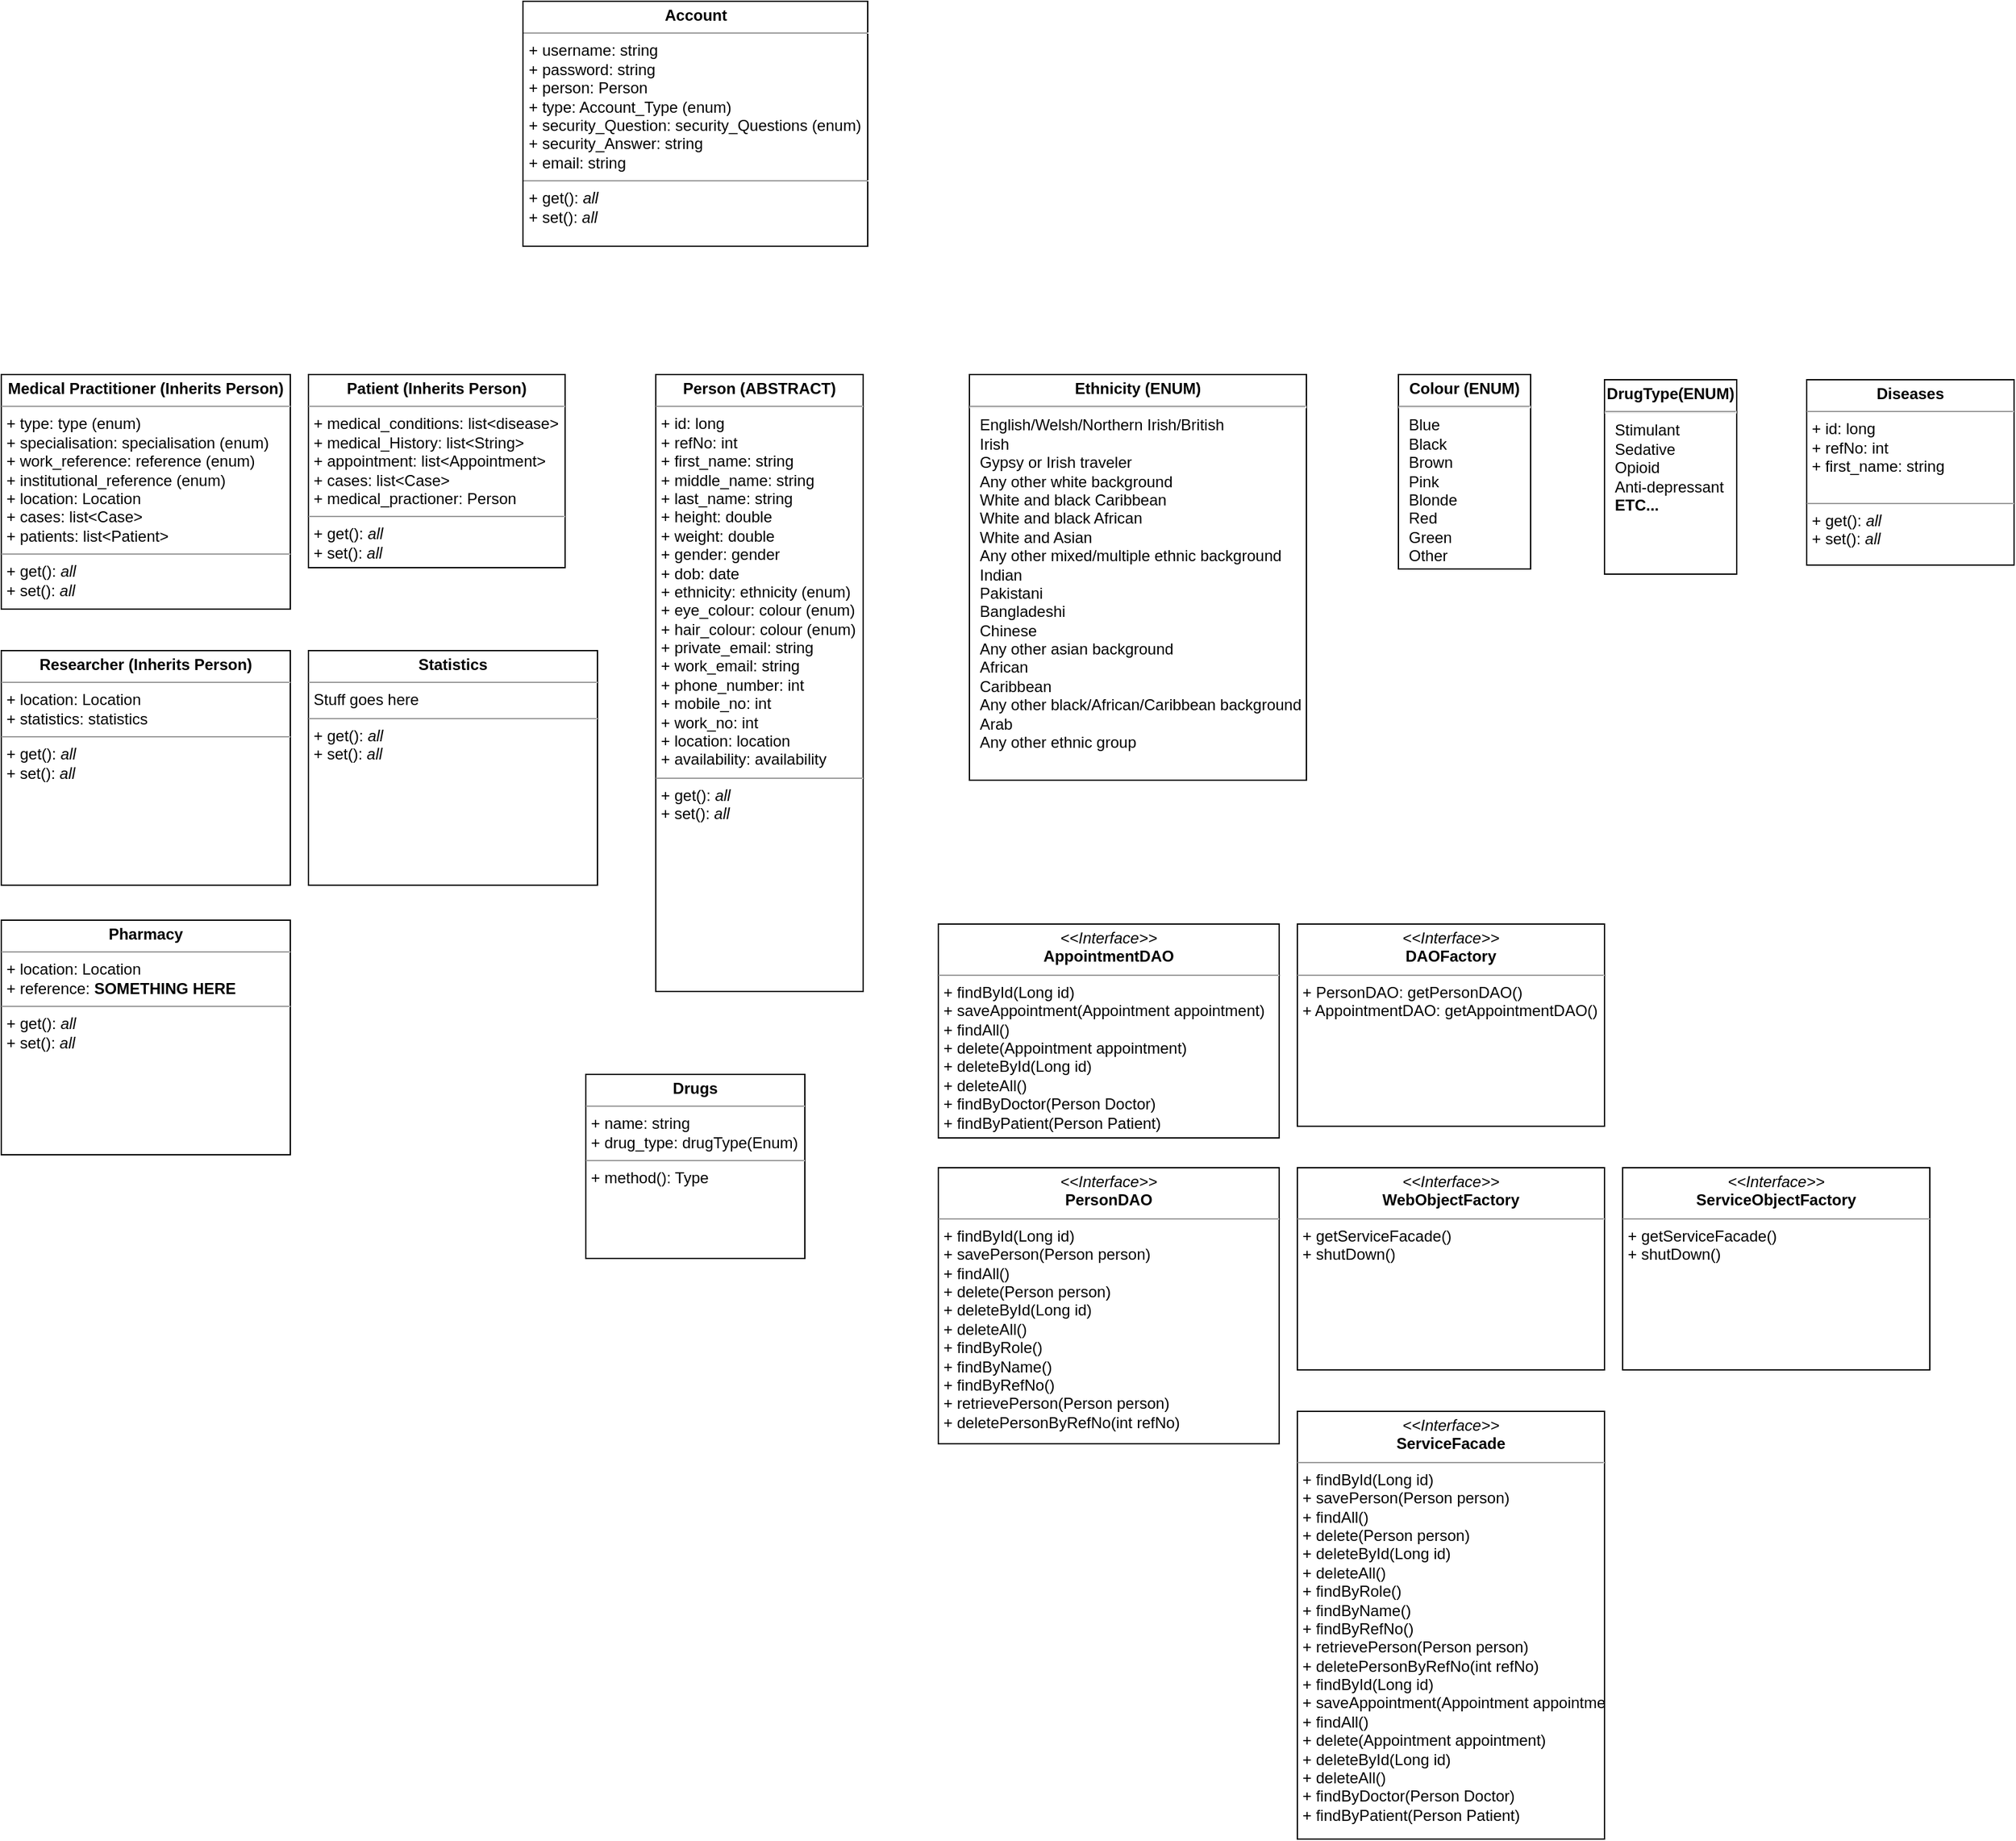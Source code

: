 <mxfile version="12.7.3" type="device"><diagram id="IaRB0hSCrIcvMKdp6ZIT" name="Page-1"><mxGraphModel dx="-7650" dy="3142" grid="0" gridSize="10" guides="1" tooltips="1" connect="1" arrows="1" fold="1" page="0" pageScale="1" pageWidth="827" pageHeight="1169" math="0" shadow="0"><root><mxCell id="0"/><mxCell id="1" parent="0"/><mxCell id="WB3Wu1iv00L5q_47RCzI-1" value="&lt;p style=&quot;margin: 0px ; margin-top: 4px ; text-align: center&quot;&gt;&lt;b&gt;Person (ABSTRACT)&lt;/b&gt;&lt;/p&gt;&lt;hr size=&quot;1&quot;&gt;&lt;p style=&quot;margin: 0px ; margin-left: 4px&quot;&gt;+ id: long&lt;br&gt;&lt;/p&gt;&lt;p style=&quot;margin: 0px ; margin-left: 4px&quot;&gt;+ refNo: int&lt;/p&gt;&lt;p style=&quot;margin: 0px ; margin-left: 4px&quot;&gt;+ first_name: string&lt;/p&gt;&lt;p style=&quot;margin: 0px ; margin-left: 4px&quot;&gt;+ middle_name: string&lt;br&gt;&lt;/p&gt;&lt;p style=&quot;margin: 0px ; margin-left: 4px&quot;&gt;+ last_name: string&lt;br&gt;&lt;/p&gt;&lt;p style=&quot;margin: 0px ; margin-left: 4px&quot;&gt;+ height: double&lt;br&gt;&lt;/p&gt;&lt;p style=&quot;margin: 0px ; margin-left: 4px&quot;&gt;+ weight: double&lt;br&gt;&lt;/p&gt;&lt;p style=&quot;margin: 0px ; margin-left: 4px&quot;&gt;+ gender: gender&lt;br&gt;&lt;/p&gt;&lt;p style=&quot;margin: 0px ; margin-left: 4px&quot;&gt;+ dob: date&lt;br&gt;&lt;/p&gt;&lt;p style=&quot;margin: 0px ; margin-left: 4px&quot;&gt;+ ethnicity: ethnicity (enum)&lt;br&gt;&lt;/p&gt;&lt;p style=&quot;margin: 0px ; margin-left: 4px&quot;&gt;+ eye_colour: colour (enum)&lt;br&gt;&lt;/p&gt;&lt;p style=&quot;margin: 0px ; margin-left: 4px&quot;&gt;+ hair_colour: colour (enum)&lt;br&gt;&lt;/p&gt;&lt;p style=&quot;margin: 0px ; margin-left: 4px&quot;&gt;+ private_email: string&lt;br&gt;&lt;/p&gt;&lt;p style=&quot;margin: 0px ; margin-left: 4px&quot;&gt;+ work_email: string&lt;br&gt;&lt;/p&gt;&lt;p style=&quot;margin: 0px ; margin-left: 4px&quot;&gt;+ phone_number: int&lt;br&gt;&lt;/p&gt;&lt;p style=&quot;margin: 0px ; margin-left: 4px&quot;&gt;+ mobile_no: int&lt;br&gt;&lt;/p&gt;&lt;p style=&quot;margin: 0px ; margin-left: 4px&quot;&gt;+ work_no: int&lt;br&gt;&lt;/p&gt;&lt;p style=&quot;margin: 0px ; margin-left: 4px&quot;&gt;+ location: location&lt;/p&gt;&lt;p style=&quot;margin: 0px ; margin-left: 4px&quot;&gt;+ availability: availability&lt;/p&gt;&lt;hr size=&quot;1&quot;&gt;&lt;p style=&quot;margin: 0px ; margin-left: 4px&quot;&gt;+ get(): &lt;i&gt;all&lt;/i&gt;&lt;/p&gt;&lt;p style=&quot;margin: 0px ; margin-left: 4px&quot;&gt;+ set(): &lt;i&gt;all&lt;/i&gt;&lt;/p&gt;" style="verticalAlign=top;align=left;overflow=fill;fontSize=12;fontFamily=Helvetica;html=1;" vertex="1" parent="1"><mxGeometry x="9296" y="-2166" width="160" height="476" as="geometry"/></mxCell><mxCell id="WB3Wu1iv00L5q_47RCzI-3" value="&lt;p style=&quot;margin: 4px 0px 0px ; text-align: center&quot;&gt;&lt;b&gt;Ethnicity (ENUM)&lt;/b&gt;&lt;/p&gt;&lt;hr&gt;&lt;p style=&quot;margin: 0px ; margin-left: 8px&quot;&gt;English/Welsh/Northern Irish/British&lt;/p&gt;&lt;p style=&quot;margin: 0px ; margin-left: 8px&quot;&gt;Irish&lt;/p&gt;&lt;p style=&quot;margin: 0px ; margin-left: 8px&quot;&gt;Gypsy or Irish traveler&lt;/p&gt;&lt;p style=&quot;margin: 0px ; margin-left: 8px&quot;&gt;Any other white background&lt;/p&gt;&lt;p style=&quot;margin: 0px ; margin-left: 8px&quot;&gt;White and black Caribbean&lt;/p&gt;&lt;p style=&quot;margin: 0px ; margin-left: 8px&quot;&gt;White and black African&lt;br&gt;&lt;/p&gt;&lt;p style=&quot;margin: 0px ; margin-left: 8px&quot;&gt;White and Asian&lt;br&gt;&lt;/p&gt;&lt;p style=&quot;margin: 0px ; margin-left: 8px&quot;&gt;Any other mixed/multiple ethnic background&lt;/p&gt;&lt;p style=&quot;margin: 0px ; margin-left: 8px&quot;&gt;Indian&lt;/p&gt;&lt;p style=&quot;margin: 0px ; margin-left: 8px&quot;&gt;Pakistani&lt;/p&gt;&lt;p style=&quot;margin: 0px ; margin-left: 8px&quot;&gt;Bangladeshi&lt;/p&gt;&lt;p style=&quot;margin: 0px ; margin-left: 8px&quot;&gt;Chinese&lt;/p&gt;&lt;p style=&quot;margin: 0px ; margin-left: 8px&quot;&gt;Any other asian background&lt;/p&gt;&lt;p style=&quot;margin: 0px ; margin-left: 8px&quot;&gt;African&lt;/p&gt;&lt;p style=&quot;margin: 0px ; margin-left: 8px&quot;&gt;Caribbean&lt;/p&gt;&lt;p style=&quot;margin: 0px ; margin-left: 8px&quot;&gt;Any other black/African/Caribbean background&lt;/p&gt;&lt;p style=&quot;margin: 0px ; margin-left: 8px&quot;&gt;Arab&lt;/p&gt;&lt;p style=&quot;margin: 0px ; margin-left: 8px&quot;&gt;Any other ethnic group&lt;/p&gt;" style="verticalAlign=top;align=left;overflow=fill;fontSize=12;fontFamily=Helvetica;html=1;" vertex="1" parent="1"><mxGeometry x="9538" y="-2166" width="260" height="313" as="geometry"/></mxCell><mxCell id="WB3Wu1iv00L5q_47RCzI-4" value="&lt;p style=&quot;margin: 4px 0px 0px ; text-align: center&quot;&gt;&lt;b&gt;Colour (ENUM)&lt;/b&gt;&lt;/p&gt;&lt;hr&gt;&lt;p style=&quot;margin: 0px ; margin-left: 8px&quot;&gt;Blue&lt;/p&gt;&lt;p style=&quot;margin: 0px ; margin-left: 8px&quot;&gt;Black&lt;/p&gt;&lt;p style=&quot;margin: 0px ; margin-left: 8px&quot;&gt;Brown&lt;/p&gt;&lt;p style=&quot;margin: 0px ; margin-left: 8px&quot;&gt;Pink&lt;/p&gt;&lt;p style=&quot;margin: 0px ; margin-left: 8px&quot;&gt;Blonde&lt;/p&gt;&lt;p style=&quot;margin: 0px ; margin-left: 8px&quot;&gt;Red&lt;/p&gt;&lt;p style=&quot;margin: 0px ; margin-left: 8px&quot;&gt;Green&lt;/p&gt;&lt;p style=&quot;margin: 0px ; margin-left: 8px&quot;&gt;Other&lt;/p&gt;" style="verticalAlign=top;align=left;overflow=fill;fontSize=12;fontFamily=Helvetica;html=1;" vertex="1" parent="1"><mxGeometry x="9869" y="-2166" width="102" height="150" as="geometry"/></mxCell><mxCell id="WB3Wu1iv00L5q_47RCzI-6" value="&lt;p style=&quot;margin: 0px ; margin-top: 4px ; text-align: center&quot;&gt;&lt;i&gt;&amp;lt;&amp;lt;Interface&amp;gt;&amp;gt;&lt;/i&gt;&lt;br&gt;&lt;b&gt;DAOFactory&lt;/b&gt;&lt;/p&gt;&lt;hr size=&quot;1&quot;&gt;&lt;p style=&quot;margin: 0px ; margin-left: 4px&quot;&gt;&lt;/p&gt;&lt;p style=&quot;margin: 0px ; margin-left: 4px&quot;&gt;+ PersonDAO: getPersonDAO()&lt;br&gt;+ AppointmentDAO: getAppointmentDAO()&lt;br&gt;&lt;/p&gt;" style="verticalAlign=top;align=left;overflow=fill;fontSize=12;fontFamily=Helvetica;html=1;" vertex="1" parent="1"><mxGeometry x="9791" y="-1742" width="237" height="156" as="geometry"/></mxCell><mxCell id="WB3Wu1iv00L5q_47RCzI-7" value="&lt;p style=&quot;margin: 0px ; margin-top: 4px ; text-align: center&quot;&gt;&lt;i&gt;&amp;lt;&amp;lt;Interface&amp;gt;&amp;gt;&lt;/i&gt;&lt;br&gt;&lt;b&gt;AppointmentDAO&lt;/b&gt;&lt;/p&gt;&lt;hr size=&quot;1&quot;&gt;&lt;p style=&quot;margin: 0px ; margin-left: 4px&quot;&gt;&lt;/p&gt;&lt;p style=&quot;margin: 0px ; margin-left: 4px&quot;&gt;+ findById(Long id)&lt;/p&gt;&lt;p style=&quot;margin: 0px ; margin-left: 4px&quot;&gt;+ saveAppointment(Appointment appointment)&lt;/p&gt;&lt;p style=&quot;margin: 0px ; margin-left: 4px&quot;&gt;+ findAll()&lt;/p&gt;&lt;p style=&quot;margin: 0px ; margin-left: 4px&quot;&gt;+ delete(Appointment appointment)&lt;/p&gt;&lt;p style=&quot;margin: 0px ; margin-left: 4px&quot;&gt;+ deleteById(Long id)&lt;/p&gt;&lt;p style=&quot;margin: 0px ; margin-left: 4px&quot;&gt;+ deleteAll()&lt;/p&gt;&lt;p style=&quot;margin: 0px ; margin-left: 4px&quot;&gt;+ findByDoctor(Person Doctor)&lt;/p&gt;&lt;p style=&quot;margin: 0px ; margin-left: 4px&quot;&gt;+ findByPatient(Person Patient)&lt;/p&gt;" style="verticalAlign=top;align=left;overflow=fill;fontSize=12;fontFamily=Helvetica;html=1;" vertex="1" parent="1"><mxGeometry x="9514" y="-1742" width="263" height="165" as="geometry"/></mxCell><mxCell id="WB3Wu1iv00L5q_47RCzI-8" value="&lt;p style=&quot;margin: 0px ; margin-top: 4px ; text-align: center&quot;&gt;&lt;i&gt;&amp;lt;&amp;lt;Interface&amp;gt;&amp;gt;&lt;/i&gt;&lt;br&gt;&lt;b&gt;PersonDAO&lt;/b&gt;&lt;/p&gt;&lt;hr size=&quot;1&quot;&gt;&lt;p style=&quot;margin: 0px ; margin-left: 4px&quot;&gt;&lt;/p&gt;&lt;p style=&quot;margin: 0px ; margin-left: 4px&quot;&gt;+ findById(Long id)&lt;/p&gt;&lt;p style=&quot;margin: 0px ; margin-left: 4px&quot;&gt;+ savePerson(Person person)&lt;/p&gt;&lt;p style=&quot;margin: 0px ; margin-left: 4px&quot;&gt;+ findAll()&lt;/p&gt;&lt;p style=&quot;margin: 0px ; margin-left: 4px&quot;&gt;+ delete(Person person)&lt;/p&gt;&lt;p style=&quot;margin: 0px ; margin-left: 4px&quot;&gt;+ deleteById(Long id)&lt;/p&gt;&lt;p style=&quot;margin: 0px ; margin-left: 4px&quot;&gt;+ deleteAll()&lt;/p&gt;&lt;p style=&quot;margin: 0px ; margin-left: 4px&quot;&gt;+ findByRole()&lt;/p&gt;&lt;p style=&quot;margin: 0px ; margin-left: 4px&quot;&gt;+ findByName()&lt;/p&gt;&lt;p style=&quot;margin: 0px ; margin-left: 4px&quot;&gt;+ findByRefNo()&lt;/p&gt;&lt;p style=&quot;margin: 0px ; margin-left: 4px&quot;&gt;+ retrievePerson(Person person)&lt;/p&gt;&lt;p style=&quot;margin: 0px ; margin-left: 4px&quot;&gt;+ deletePersonByRefNo(int refNo)&lt;/p&gt;" style="verticalAlign=top;align=left;overflow=fill;fontSize=12;fontFamily=Helvetica;html=1;" vertex="1" parent="1"><mxGeometry x="9514" y="-1554" width="263" height="213" as="geometry"/></mxCell><mxCell id="WB3Wu1iv00L5q_47RCzI-9" value="&lt;p style=&quot;margin: 0px ; margin-top: 4px ; text-align: center&quot;&gt;&lt;i&gt;&amp;lt;&amp;lt;Interface&amp;gt;&amp;gt;&lt;/i&gt;&lt;br&gt;&lt;b&gt;WebObjectFactory&lt;/b&gt;&lt;/p&gt;&lt;hr size=&quot;1&quot;&gt;&lt;p style=&quot;margin: 0px ; margin-left: 4px&quot;&gt;&lt;/p&gt;&lt;p style=&quot;margin: 0px ; margin-left: 4px&quot;&gt;+ getServiceFacade()&lt;br&gt;+ shutDown()&lt;br&gt;&lt;/p&gt;" style="verticalAlign=top;align=left;overflow=fill;fontSize=12;fontFamily=Helvetica;html=1;" vertex="1" parent="1"><mxGeometry x="9791" y="-1554" width="237" height="156" as="geometry"/></mxCell><mxCell id="WB3Wu1iv00L5q_47RCzI-10" value="&lt;p style=&quot;margin: 0px ; margin-top: 4px ; text-align: center&quot;&gt;&lt;i&gt;&amp;lt;&amp;lt;Interface&amp;gt;&amp;gt;&lt;/i&gt;&lt;br&gt;&lt;b&gt;ServiceObjectFactory&lt;/b&gt;&lt;/p&gt;&lt;hr size=&quot;1&quot;&gt;&lt;p style=&quot;margin: 0px ; margin-left: 4px&quot;&gt;&lt;/p&gt;&lt;p style=&quot;margin: 0px ; margin-left: 4px&quot;&gt;+ getServiceFacade()&lt;br&gt;+ shutDown()&lt;br&gt;&lt;/p&gt;" style="verticalAlign=top;align=left;overflow=fill;fontSize=12;fontFamily=Helvetica;html=1;" vertex="1" parent="1"><mxGeometry x="10042" y="-1554" width="237" height="156" as="geometry"/></mxCell><mxCell id="WB3Wu1iv00L5q_47RCzI-11" value="&lt;p style=&quot;margin: 0px ; margin-top: 4px ; text-align: center&quot;&gt;&lt;i&gt;&amp;lt;&amp;lt;Interface&amp;gt;&amp;gt;&lt;/i&gt;&lt;br&gt;&lt;b&gt;ServiceFacade&lt;/b&gt;&lt;/p&gt;&lt;hr size=&quot;1&quot;&gt;&lt;p style=&quot;margin: 0px ; margin-left: 4px&quot;&gt;&lt;/p&gt;&lt;p style=&quot;margin: 0px 0px 0px 4px&quot;&gt;+ findById(Long id)&lt;/p&gt;&lt;p style=&quot;margin: 0px 0px 0px 4px&quot;&gt;+ savePerson(Person person)&lt;/p&gt;&lt;p style=&quot;margin: 0px 0px 0px 4px&quot;&gt;+ findAll()&lt;/p&gt;&lt;p style=&quot;margin: 0px 0px 0px 4px&quot;&gt;+ delete(Person person)&lt;/p&gt;&lt;p style=&quot;margin: 0px 0px 0px 4px&quot;&gt;+ deleteById(Long id)&lt;/p&gt;&lt;p style=&quot;margin: 0px 0px 0px 4px&quot;&gt;+ deleteAll()&lt;/p&gt;&lt;p style=&quot;margin: 0px 0px 0px 4px&quot;&gt;+ findByRole()&lt;/p&gt;&lt;p style=&quot;margin: 0px 0px 0px 4px&quot;&gt;+ findByName()&lt;/p&gt;&lt;p style=&quot;margin: 0px 0px 0px 4px&quot;&gt;+ findByRefNo()&lt;/p&gt;&lt;p style=&quot;margin: 0px 0px 0px 4px&quot;&gt;+ retrievePerson(Person person)&lt;/p&gt;&lt;p style=&quot;margin: 0px 0px 0px 4px&quot;&gt;+ deletePersonByRefNo(int refNo)&lt;/p&gt;&lt;p style=&quot;margin: 0px 0px 0px 4px&quot;&gt;+ findById(Long id)&lt;/p&gt;&lt;p style=&quot;margin: 0px 0px 0px 4px&quot;&gt;+ saveAppointment(Appointment appointment)&lt;/p&gt;&lt;p style=&quot;margin: 0px 0px 0px 4px&quot;&gt;+ findAll()&lt;/p&gt;&lt;p style=&quot;margin: 0px 0px 0px 4px&quot;&gt;+ delete(Appointment appointment)&lt;/p&gt;&lt;p style=&quot;margin: 0px 0px 0px 4px&quot;&gt;+ deleteById(Long id)&lt;/p&gt;&lt;p style=&quot;margin: 0px 0px 0px 4px&quot;&gt;+ deleteAll()&lt;/p&gt;&lt;p style=&quot;margin: 0px 0px 0px 4px&quot;&gt;+ findByDoctor(Person Doctor)&lt;/p&gt;&lt;p style=&quot;margin: 0px 0px 0px 4px&quot;&gt;+ findByPatient(Person Patient)&lt;/p&gt;" style="verticalAlign=top;align=left;overflow=fill;fontSize=12;fontFamily=Helvetica;html=1;" vertex="1" parent="1"><mxGeometry x="9791" y="-1366" width="237" height="330" as="geometry"/></mxCell><mxCell id="WB3Wu1iv00L5q_47RCzI-12" value="&lt;p style=&quot;margin: 0px ; margin-top: 4px ; text-align: center&quot;&gt;&lt;b&gt;Drugs&lt;/b&gt;&lt;/p&gt;&lt;hr size=&quot;1&quot;&gt;&lt;p style=&quot;margin: 0px ; margin-left: 4px&quot;&gt;+ name: string&lt;/p&gt;&lt;p style=&quot;margin: 0px ; margin-left: 4px&quot;&gt;+ drug_type: drugType(Enum)&lt;/p&gt;&lt;hr size=&quot;1&quot;&gt;&lt;p style=&quot;margin: 0px ; margin-left: 4px&quot;&gt;+ method(): Type&lt;/p&gt;" style="verticalAlign=top;align=left;overflow=fill;fontSize=12;fontFamily=Helvetica;html=1;" vertex="1" parent="1"><mxGeometry x="9242" y="-1626" width="169" height="142" as="geometry"/></mxCell><mxCell id="WB3Wu1iv00L5q_47RCzI-13" value="&lt;p style=&quot;margin: 4px 0px 0px ; text-align: center&quot;&gt;&lt;b&gt;DrugType(ENUM)&lt;/b&gt;&lt;/p&gt;&lt;hr&gt;&lt;p style=&quot;margin: 0px ; margin-left: 8px&quot;&gt;Stimulant&lt;/p&gt;&lt;p style=&quot;margin: 0px ; margin-left: 8px&quot;&gt;Sedative&lt;/p&gt;&lt;p style=&quot;margin: 0px ; margin-left: 8px&quot;&gt;Opioid&lt;/p&gt;&lt;p style=&quot;margin: 0px ; margin-left: 8px&quot;&gt;Anti-depressant&lt;/p&gt;&lt;p style=&quot;margin: 0px ; margin-left: 8px&quot;&gt;&lt;b&gt;ETC...&lt;/b&gt;&lt;/p&gt;" style="verticalAlign=top;align=left;overflow=fill;fontSize=12;fontFamily=Helvetica;html=1;" vertex="1" parent="1"><mxGeometry x="10028" y="-2162" width="102" height="150" as="geometry"/></mxCell><mxCell id="WB3Wu1iv00L5q_47RCzI-14" value="&lt;p style=&quot;margin: 0px ; margin-top: 4px ; text-align: center&quot;&gt;&lt;b&gt;Diseases&lt;/b&gt;&lt;/p&gt;&lt;hr size=&quot;1&quot;&gt;&lt;p style=&quot;margin: 0px ; margin-left: 4px&quot;&gt;+ id: long&lt;br&gt;&lt;/p&gt;&lt;p style=&quot;margin: 0px ; margin-left: 4px&quot;&gt;+ refNo: int&lt;/p&gt;&lt;p style=&quot;margin: 0px ; margin-left: 4px&quot;&gt;+ first_name: string&lt;/p&gt;&lt;p style=&quot;margin: 0px ; margin-left: 4px&quot;&gt;&lt;br&gt;&lt;/p&gt;&lt;hr size=&quot;1&quot;&gt;&lt;p style=&quot;margin: 0px ; margin-left: 4px&quot;&gt;+ get(): &lt;i&gt;all&lt;/i&gt;&lt;/p&gt;&lt;p style=&quot;margin: 0px ; margin-left: 4px&quot;&gt;+ set(): &lt;i&gt;all&lt;/i&gt;&lt;/p&gt;" style="verticalAlign=top;align=left;overflow=fill;fontSize=12;fontFamily=Helvetica;html=1;" vertex="1" parent="1"><mxGeometry x="10184" y="-2162" width="160" height="143" as="geometry"/></mxCell><mxCell id="WB3Wu1iv00L5q_47RCzI-15" value="&lt;p style=&quot;margin: 0px ; margin-top: 4px ; text-align: center&quot;&gt;&lt;b&gt;Patient (Inherits Person)&lt;/b&gt;&lt;/p&gt;&lt;hr size=&quot;1&quot;&gt;&lt;p style=&quot;margin: 0px ; margin-left: 4px&quot;&gt;+ medical_conditions: list&amp;lt;disease&amp;gt;&lt;/p&gt;&lt;p style=&quot;margin: 0px ; margin-left: 4px&quot;&gt;+ medical_History: list&amp;lt;String&amp;gt;&lt;/p&gt;&lt;p style=&quot;margin: 0px ; margin-left: 4px&quot;&gt;+ appointment: list&amp;lt;Appointment&amp;gt;&lt;/p&gt;&lt;p style=&quot;margin: 0px ; margin-left: 4px&quot;&gt;+ cases: list&amp;lt;Case&amp;gt;&lt;/p&gt;&lt;p style=&quot;margin: 0px ; margin-left: 4px&quot;&gt;+ medical_practioner: Person&lt;/p&gt;&lt;hr size=&quot;1&quot;&gt;&lt;p style=&quot;margin: 0px ; margin-left: 4px&quot;&gt;+ get(): &lt;i&gt;all&lt;/i&gt;&lt;/p&gt;&lt;p style=&quot;margin: 0px ; margin-left: 4px&quot;&gt;+ set(): &lt;i&gt;all&lt;/i&gt;&lt;/p&gt;" style="verticalAlign=top;align=left;overflow=fill;fontSize=12;fontFamily=Helvetica;html=1;" vertex="1" parent="1"><mxGeometry x="9028" y="-2166" width="198" height="149" as="geometry"/></mxCell><mxCell id="WB3Wu1iv00L5q_47RCzI-18" value="&lt;p style=&quot;margin: 0px ; margin-top: 4px ; text-align: center&quot;&gt;&lt;b&gt;Account&lt;/b&gt;&lt;/p&gt;&lt;hr size=&quot;1&quot;&gt;&lt;p style=&quot;margin: 0px ; margin-left: 4px&quot;&gt;+ username: string&lt;/p&gt;&lt;p style=&quot;margin: 0px ; margin-left: 4px&quot;&gt;+ password: string&lt;/p&gt;&lt;p style=&quot;margin: 0px ; margin-left: 4px&quot;&gt;+ person: Person&lt;/p&gt;&lt;p style=&quot;margin: 0px ; margin-left: 4px&quot;&gt;+ type: Account_Type (enum)&lt;/p&gt;&lt;p style=&quot;margin: 0px ; margin-left: 4px&quot;&gt;+ security_Question: security_Questions (enum)&lt;/p&gt;&lt;p style=&quot;margin: 0px ; margin-left: 4px&quot;&gt;+ security_Answer: string&lt;/p&gt;&lt;p style=&quot;margin: 0px ; margin-left: 4px&quot;&gt;+ email: string&lt;/p&gt;&lt;hr size=&quot;1&quot;&gt;&lt;p style=&quot;margin: 0px ; margin-left: 4px&quot;&gt;+ get(): &lt;i&gt;all&lt;/i&gt;&lt;/p&gt;&lt;p style=&quot;margin: 0px ; margin-left: 4px&quot;&gt;+ set(): &lt;i&gt;all&lt;/i&gt;&lt;/p&gt;" style="verticalAlign=top;align=left;overflow=fill;fontSize=12;fontFamily=Helvetica;html=1;" vertex="1" parent="1"><mxGeometry x="9193.5" y="-2454" width="266" height="189" as="geometry"/></mxCell><mxCell id="WB3Wu1iv00L5q_47RCzI-19" value="&lt;p style=&quot;margin: 0px ; margin-top: 4px ; text-align: center&quot;&gt;&lt;b&gt;Medical Practitioner (Inherits Person)&lt;/b&gt;&lt;/p&gt;&lt;hr size=&quot;1&quot;&gt;&lt;p style=&quot;margin: 0px ; margin-left: 4px&quot;&gt;+ type: type (enum)&lt;br&gt;&lt;/p&gt;&lt;p style=&quot;margin: 0px ; margin-left: 4px&quot;&gt;+ specialisation: specialisation (enum)&lt;/p&gt;&lt;p style=&quot;margin: 0px ; margin-left: 4px&quot;&gt;+ work_reference: reference (enum)&lt;/p&gt;&lt;p style=&quot;margin: 0px ; margin-left: 4px&quot;&gt;+ institutional_reference (enum)&lt;/p&gt;&lt;p style=&quot;margin: 0px ; margin-left: 4px&quot;&gt;+ location: Location&lt;/p&gt;&lt;p style=&quot;margin: 0px ; margin-left: 4px&quot;&gt;+ cases: list&amp;lt;Case&amp;gt;&lt;/p&gt;&lt;p style=&quot;margin: 0px ; margin-left: 4px&quot;&gt;+ patients: list&amp;lt;Patient&amp;gt;&lt;/p&gt;&lt;hr size=&quot;1&quot;&gt;&lt;p style=&quot;margin: 0px ; margin-left: 4px&quot;&gt;+ get(): &lt;i&gt;all&lt;/i&gt;&lt;/p&gt;&lt;p style=&quot;margin: 0px ; margin-left: 4px&quot;&gt;+ set(): &lt;i&gt;all&lt;/i&gt;&lt;/p&gt;" style="verticalAlign=top;align=left;overflow=fill;fontSize=12;fontFamily=Helvetica;html=1;" vertex="1" parent="1"><mxGeometry x="8791" y="-2166" width="223" height="181" as="geometry"/></mxCell><mxCell id="WB3Wu1iv00L5q_47RCzI-20" value="&lt;p style=&quot;margin: 0px ; margin-top: 4px ; text-align: center&quot;&gt;&lt;b&gt;Researcher (Inherits Person)&lt;/b&gt;&lt;/p&gt;&lt;hr size=&quot;1&quot;&gt;&lt;p style=&quot;margin: 0px ; margin-left: 4px&quot;&gt;+ location: Location&lt;/p&gt;&lt;p style=&quot;margin: 0px ; margin-left: 4px&quot;&gt;+ statistics: statistics&lt;/p&gt;&lt;hr size=&quot;1&quot;&gt;&lt;p style=&quot;margin: 0px ; margin-left: 4px&quot;&gt;+ get(): &lt;i&gt;all&lt;/i&gt;&lt;/p&gt;&lt;p style=&quot;margin: 0px ; margin-left: 4px&quot;&gt;+ set(): &lt;i&gt;all&lt;/i&gt;&lt;/p&gt;" style="verticalAlign=top;align=left;overflow=fill;fontSize=12;fontFamily=Helvetica;html=1;" vertex="1" parent="1"><mxGeometry x="8791" y="-1953" width="223" height="181" as="geometry"/></mxCell><mxCell id="WB3Wu1iv00L5q_47RCzI-21" value="&lt;p style=&quot;margin: 0px ; margin-top: 4px ; text-align: center&quot;&gt;&lt;b&gt;Statistics&lt;/b&gt;&lt;/p&gt;&lt;hr size=&quot;1&quot;&gt;&lt;p style=&quot;margin: 0px ; margin-left: 4px&quot;&gt;Stuff goes here&lt;/p&gt;&lt;hr size=&quot;1&quot;&gt;&lt;p style=&quot;margin: 0px ; margin-left: 4px&quot;&gt;+ get(): &lt;i&gt;all&lt;/i&gt;&lt;/p&gt;&lt;p style=&quot;margin: 0px ; margin-left: 4px&quot;&gt;+ set(): &lt;i&gt;all&lt;/i&gt;&lt;/p&gt;" style="verticalAlign=top;align=left;overflow=fill;fontSize=12;fontFamily=Helvetica;html=1;" vertex="1" parent="1"><mxGeometry x="9028" y="-1953" width="223" height="181" as="geometry"/></mxCell><mxCell id="WB3Wu1iv00L5q_47RCzI-23" value="&lt;p style=&quot;margin: 0px ; margin-top: 4px ; text-align: center&quot;&gt;&lt;b&gt;Pharmacy&lt;/b&gt;&lt;/p&gt;&lt;hr size=&quot;1&quot;&gt;&lt;p style=&quot;margin: 0px ; margin-left: 4px&quot;&gt;+ location: Location&lt;/p&gt;&lt;p style=&quot;margin: 0px ; margin-left: 4px&quot;&gt;+ reference: &lt;b&gt;SOMETHING HERE&lt;/b&gt;&lt;/p&gt;&lt;hr size=&quot;1&quot;&gt;&lt;p style=&quot;margin: 0px ; margin-left: 4px&quot;&gt;+ get(): &lt;i&gt;all&lt;/i&gt;&lt;/p&gt;&lt;p style=&quot;margin: 0px ; margin-left: 4px&quot;&gt;+ set(): &lt;i&gt;all&lt;/i&gt;&lt;/p&gt;" style="verticalAlign=top;align=left;overflow=fill;fontSize=12;fontFamily=Helvetica;html=1;" vertex="1" parent="1"><mxGeometry x="8791" y="-1745" width="223" height="181" as="geometry"/></mxCell></root></mxGraphModel></diagram></mxfile>